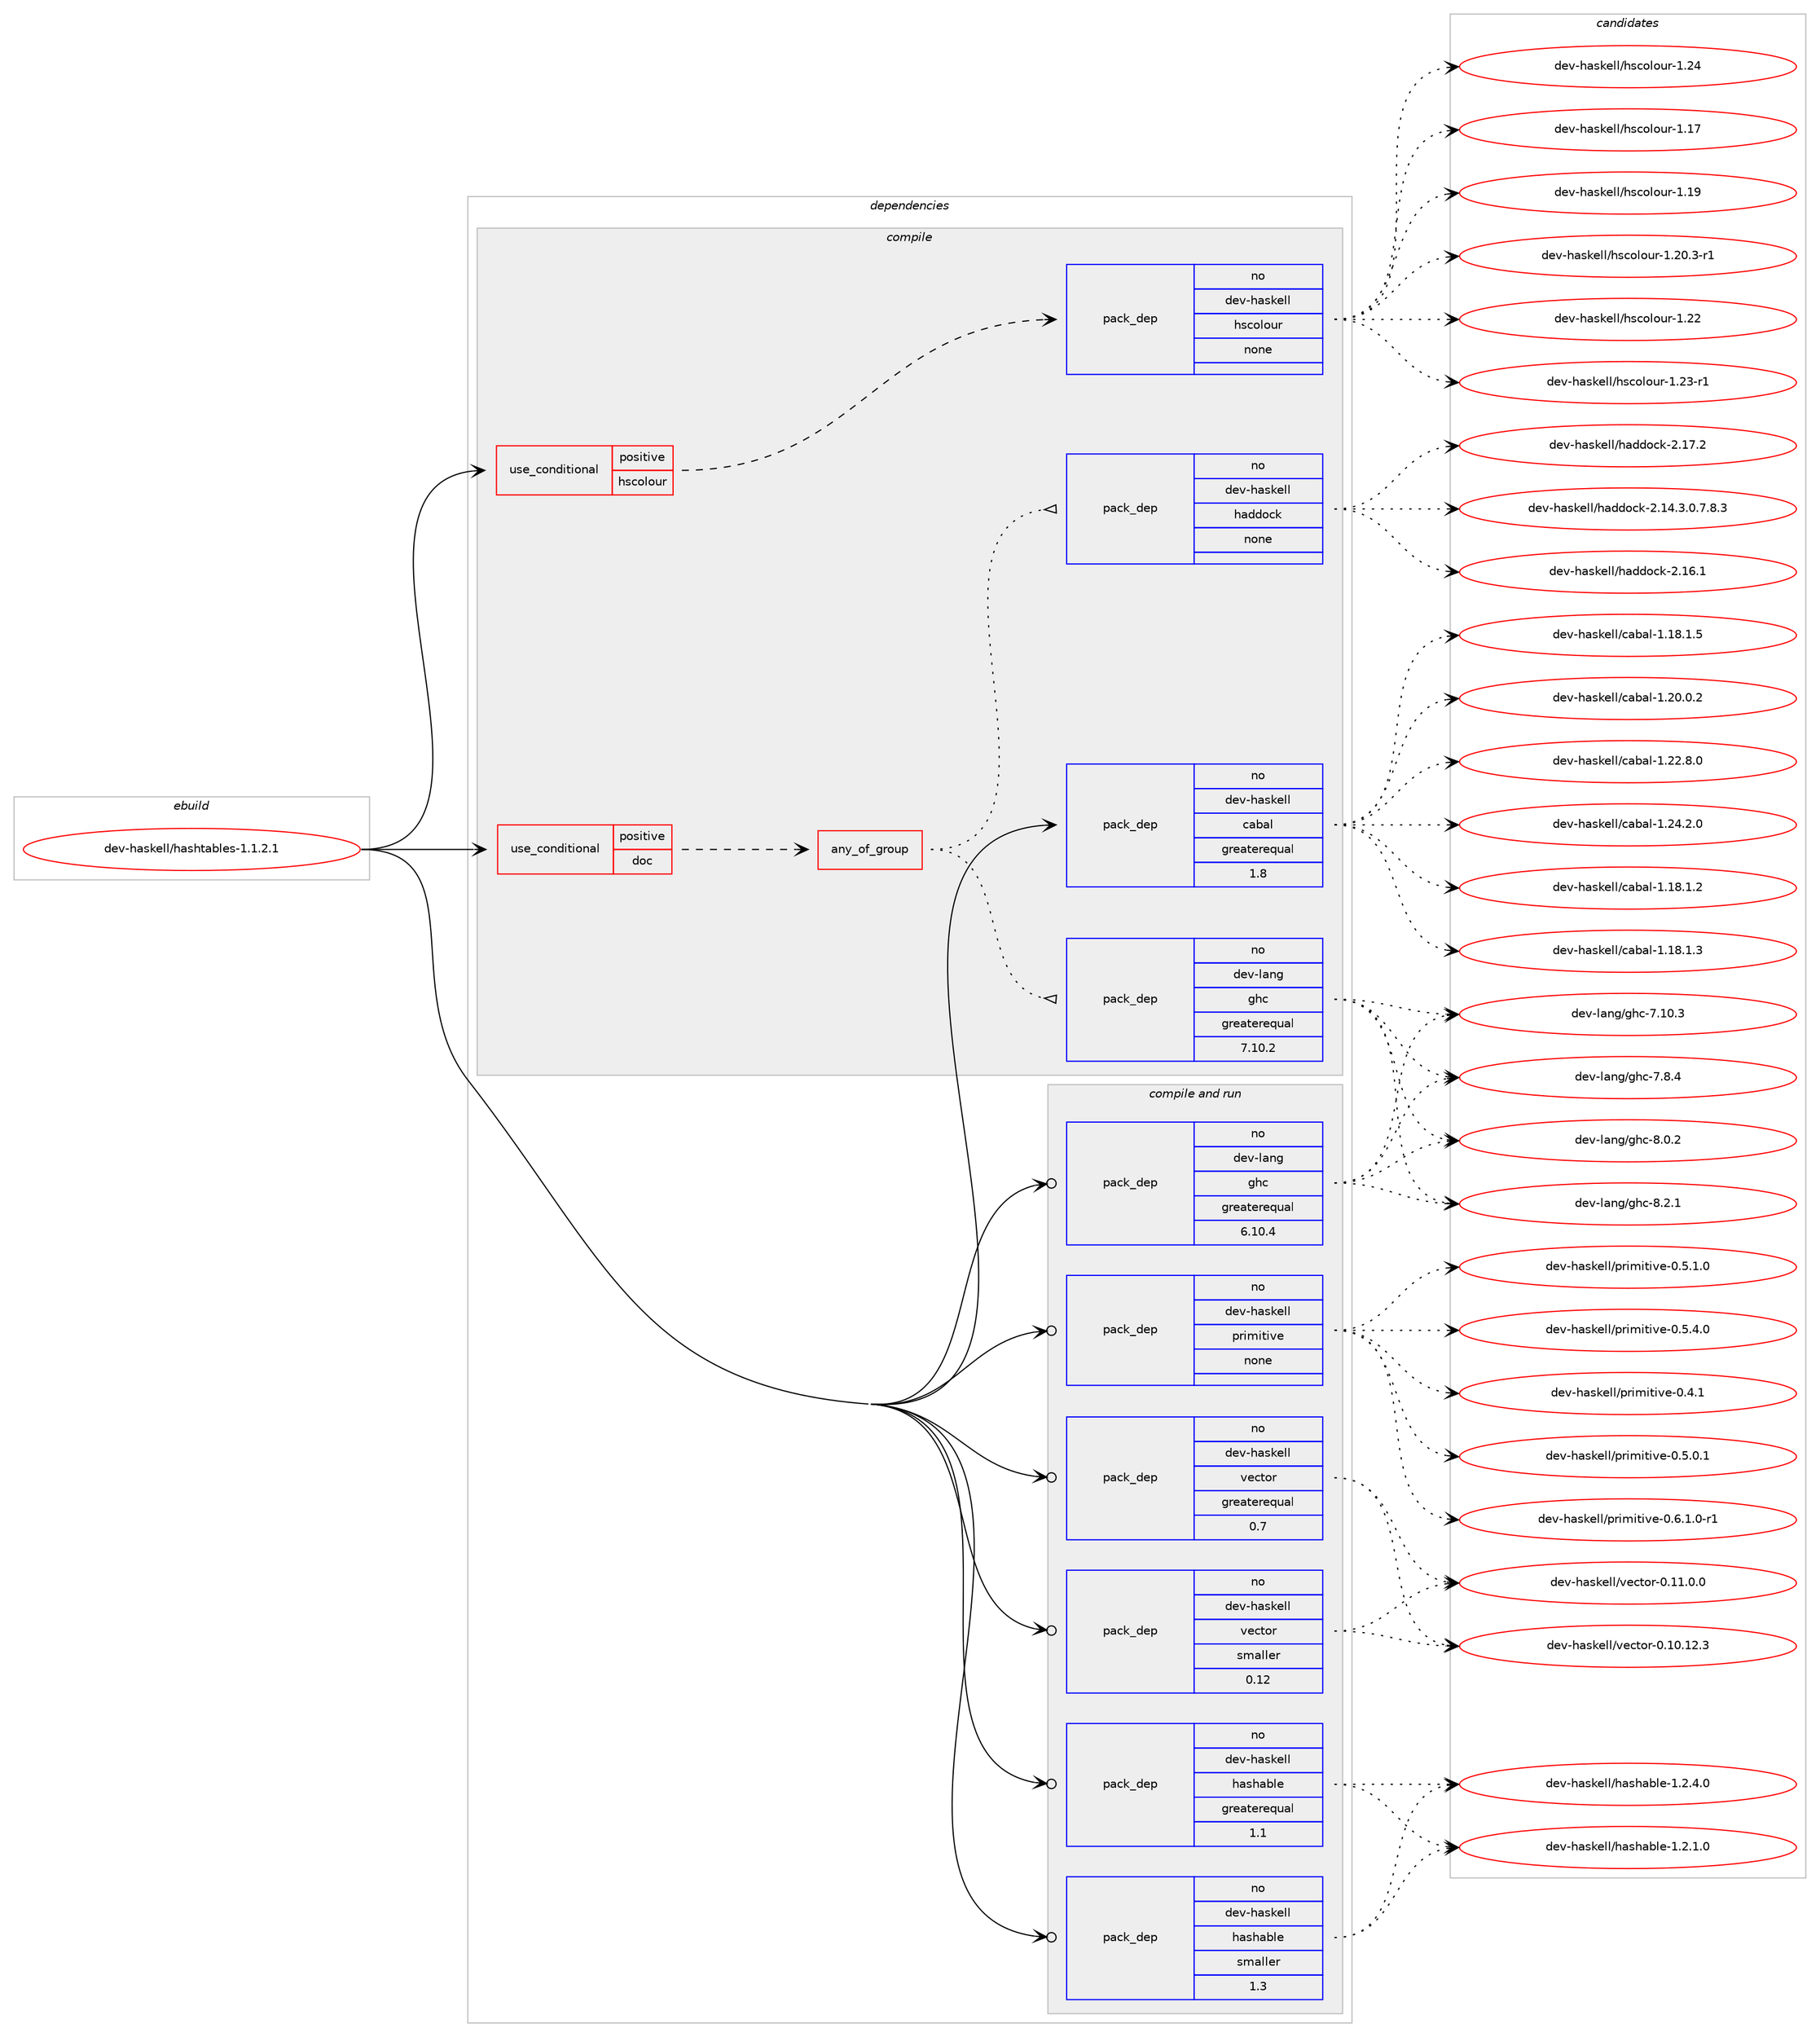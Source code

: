 digraph prolog {

# *************
# Graph options
# *************

newrank=true;
concentrate=true;
compound=true;
graph [rankdir=LR,fontname=Helvetica,fontsize=10,ranksep=1.5];#, ranksep=2.5, nodesep=0.2];
edge  [arrowhead=vee];
node  [fontname=Helvetica,fontsize=10];

# **********
# The ebuild
# **********

subgraph cluster_leftcol {
color=gray;
rank=same;
label=<<i>ebuild</i>>;
id [label="dev-haskell/hashtables-1.1.2.1", color=red, width=4, href="../dev-haskell/hashtables-1.1.2.1.svg"];
}

# ****************
# The dependencies
# ****************

subgraph cluster_midcol {
color=gray;
label=<<i>dependencies</i>>;
subgraph cluster_compile {
fillcolor="#eeeeee";
style=filled;
label=<<i>compile</i>>;
subgraph cond19127 {
dependency82158 [label=<<TABLE BORDER="0" CELLBORDER="1" CELLSPACING="0" CELLPADDING="4"><TR><TD ROWSPAN="3" CELLPADDING="10">use_conditional</TD></TR><TR><TD>positive</TD></TR><TR><TD>doc</TD></TR></TABLE>>, shape=none, color=red];
subgraph any2093 {
dependency82159 [label=<<TABLE BORDER="0" CELLBORDER="1" CELLSPACING="0" CELLPADDING="4"><TR><TD CELLPADDING="10">any_of_group</TD></TR></TABLE>>, shape=none, color=red];subgraph pack60908 {
dependency82160 [label=<<TABLE BORDER="0" CELLBORDER="1" CELLSPACING="0" CELLPADDING="4" WIDTH="220"><TR><TD ROWSPAN="6" CELLPADDING="30">pack_dep</TD></TR><TR><TD WIDTH="110">no</TD></TR><TR><TD>dev-haskell</TD></TR><TR><TD>haddock</TD></TR><TR><TD>none</TD></TR><TR><TD></TD></TR></TABLE>>, shape=none, color=blue];
}
dependency82159:e -> dependency82160:w [weight=20,style="dotted",arrowhead="oinv"];
subgraph pack60909 {
dependency82161 [label=<<TABLE BORDER="0" CELLBORDER="1" CELLSPACING="0" CELLPADDING="4" WIDTH="220"><TR><TD ROWSPAN="6" CELLPADDING="30">pack_dep</TD></TR><TR><TD WIDTH="110">no</TD></TR><TR><TD>dev-lang</TD></TR><TR><TD>ghc</TD></TR><TR><TD>greaterequal</TD></TR><TR><TD>7.10.2</TD></TR></TABLE>>, shape=none, color=blue];
}
dependency82159:e -> dependency82161:w [weight=20,style="dotted",arrowhead="oinv"];
}
dependency82158:e -> dependency82159:w [weight=20,style="dashed",arrowhead="vee"];
}
id:e -> dependency82158:w [weight=20,style="solid",arrowhead="vee"];
subgraph cond19128 {
dependency82162 [label=<<TABLE BORDER="0" CELLBORDER="1" CELLSPACING="0" CELLPADDING="4"><TR><TD ROWSPAN="3" CELLPADDING="10">use_conditional</TD></TR><TR><TD>positive</TD></TR><TR><TD>hscolour</TD></TR></TABLE>>, shape=none, color=red];
subgraph pack60910 {
dependency82163 [label=<<TABLE BORDER="0" CELLBORDER="1" CELLSPACING="0" CELLPADDING="4" WIDTH="220"><TR><TD ROWSPAN="6" CELLPADDING="30">pack_dep</TD></TR><TR><TD WIDTH="110">no</TD></TR><TR><TD>dev-haskell</TD></TR><TR><TD>hscolour</TD></TR><TR><TD>none</TD></TR><TR><TD></TD></TR></TABLE>>, shape=none, color=blue];
}
dependency82162:e -> dependency82163:w [weight=20,style="dashed",arrowhead="vee"];
}
id:e -> dependency82162:w [weight=20,style="solid",arrowhead="vee"];
subgraph pack60911 {
dependency82164 [label=<<TABLE BORDER="0" CELLBORDER="1" CELLSPACING="0" CELLPADDING="4" WIDTH="220"><TR><TD ROWSPAN="6" CELLPADDING="30">pack_dep</TD></TR><TR><TD WIDTH="110">no</TD></TR><TR><TD>dev-haskell</TD></TR><TR><TD>cabal</TD></TR><TR><TD>greaterequal</TD></TR><TR><TD>1.8</TD></TR></TABLE>>, shape=none, color=blue];
}
id:e -> dependency82164:w [weight=20,style="solid",arrowhead="vee"];
}
subgraph cluster_compileandrun {
fillcolor="#eeeeee";
style=filled;
label=<<i>compile and run</i>>;
subgraph pack60912 {
dependency82165 [label=<<TABLE BORDER="0" CELLBORDER="1" CELLSPACING="0" CELLPADDING="4" WIDTH="220"><TR><TD ROWSPAN="6" CELLPADDING="30">pack_dep</TD></TR><TR><TD WIDTH="110">no</TD></TR><TR><TD>dev-haskell</TD></TR><TR><TD>hashable</TD></TR><TR><TD>greaterequal</TD></TR><TR><TD>1.1</TD></TR></TABLE>>, shape=none, color=blue];
}
id:e -> dependency82165:w [weight=20,style="solid",arrowhead="odotvee"];
subgraph pack60913 {
dependency82166 [label=<<TABLE BORDER="0" CELLBORDER="1" CELLSPACING="0" CELLPADDING="4" WIDTH="220"><TR><TD ROWSPAN="6" CELLPADDING="30">pack_dep</TD></TR><TR><TD WIDTH="110">no</TD></TR><TR><TD>dev-haskell</TD></TR><TR><TD>hashable</TD></TR><TR><TD>smaller</TD></TR><TR><TD>1.3</TD></TR></TABLE>>, shape=none, color=blue];
}
id:e -> dependency82166:w [weight=20,style="solid",arrowhead="odotvee"];
subgraph pack60914 {
dependency82167 [label=<<TABLE BORDER="0" CELLBORDER="1" CELLSPACING="0" CELLPADDING="4" WIDTH="220"><TR><TD ROWSPAN="6" CELLPADDING="30">pack_dep</TD></TR><TR><TD WIDTH="110">no</TD></TR><TR><TD>dev-haskell</TD></TR><TR><TD>primitive</TD></TR><TR><TD>none</TD></TR><TR><TD></TD></TR></TABLE>>, shape=none, color=blue];
}
id:e -> dependency82167:w [weight=20,style="solid",arrowhead="odotvee"];
subgraph pack60915 {
dependency82168 [label=<<TABLE BORDER="0" CELLBORDER="1" CELLSPACING="0" CELLPADDING="4" WIDTH="220"><TR><TD ROWSPAN="6" CELLPADDING="30">pack_dep</TD></TR><TR><TD WIDTH="110">no</TD></TR><TR><TD>dev-haskell</TD></TR><TR><TD>vector</TD></TR><TR><TD>greaterequal</TD></TR><TR><TD>0.7</TD></TR></TABLE>>, shape=none, color=blue];
}
id:e -> dependency82168:w [weight=20,style="solid",arrowhead="odotvee"];
subgraph pack60916 {
dependency82169 [label=<<TABLE BORDER="0" CELLBORDER="1" CELLSPACING="0" CELLPADDING="4" WIDTH="220"><TR><TD ROWSPAN="6" CELLPADDING="30">pack_dep</TD></TR><TR><TD WIDTH="110">no</TD></TR><TR><TD>dev-haskell</TD></TR><TR><TD>vector</TD></TR><TR><TD>smaller</TD></TR><TR><TD>0.12</TD></TR></TABLE>>, shape=none, color=blue];
}
id:e -> dependency82169:w [weight=20,style="solid",arrowhead="odotvee"];
subgraph pack60917 {
dependency82170 [label=<<TABLE BORDER="0" CELLBORDER="1" CELLSPACING="0" CELLPADDING="4" WIDTH="220"><TR><TD ROWSPAN="6" CELLPADDING="30">pack_dep</TD></TR><TR><TD WIDTH="110">no</TD></TR><TR><TD>dev-lang</TD></TR><TR><TD>ghc</TD></TR><TR><TD>greaterequal</TD></TR><TR><TD>6.10.4</TD></TR></TABLE>>, shape=none, color=blue];
}
id:e -> dependency82170:w [weight=20,style="solid",arrowhead="odotvee"];
}
subgraph cluster_run {
fillcolor="#eeeeee";
style=filled;
label=<<i>run</i>>;
}
}

# **************
# The candidates
# **************

subgraph cluster_choices {
rank=same;
color=gray;
label=<<i>candidates</i>>;

subgraph choice60908 {
color=black;
nodesep=1;
choice1001011184510497115107101108108471049710010011199107455046495246514648465546564651 [label="dev-haskell/haddock-2.14.3.0.7.8.3", color=red, width=4,href="../dev-haskell/haddock-2.14.3.0.7.8.3.svg"];
choice100101118451049711510710110810847104971001001119910745504649544649 [label="dev-haskell/haddock-2.16.1", color=red, width=4,href="../dev-haskell/haddock-2.16.1.svg"];
choice100101118451049711510710110810847104971001001119910745504649554650 [label="dev-haskell/haddock-2.17.2", color=red, width=4,href="../dev-haskell/haddock-2.17.2.svg"];
dependency82160:e -> choice1001011184510497115107101108108471049710010011199107455046495246514648465546564651:w [style=dotted,weight="100"];
dependency82160:e -> choice100101118451049711510710110810847104971001001119910745504649544649:w [style=dotted,weight="100"];
dependency82160:e -> choice100101118451049711510710110810847104971001001119910745504649554650:w [style=dotted,weight="100"];
}
subgraph choice60909 {
color=black;
nodesep=1;
choice1001011184510897110103471031049945554649484651 [label="dev-lang/ghc-7.10.3", color=red, width=4,href="../dev-lang/ghc-7.10.3.svg"];
choice10010111845108971101034710310499455546564652 [label="dev-lang/ghc-7.8.4", color=red, width=4,href="../dev-lang/ghc-7.8.4.svg"];
choice10010111845108971101034710310499455646484650 [label="dev-lang/ghc-8.0.2", color=red, width=4,href="../dev-lang/ghc-8.0.2.svg"];
choice10010111845108971101034710310499455646504649 [label="dev-lang/ghc-8.2.1", color=red, width=4,href="../dev-lang/ghc-8.2.1.svg"];
dependency82161:e -> choice1001011184510897110103471031049945554649484651:w [style=dotted,weight="100"];
dependency82161:e -> choice10010111845108971101034710310499455546564652:w [style=dotted,weight="100"];
dependency82161:e -> choice10010111845108971101034710310499455646484650:w [style=dotted,weight="100"];
dependency82161:e -> choice10010111845108971101034710310499455646504649:w [style=dotted,weight="100"];
}
subgraph choice60910 {
color=black;
nodesep=1;
choice100101118451049711510710110810847104115991111081111171144549464955 [label="dev-haskell/hscolour-1.17", color=red, width=4,href="../dev-haskell/hscolour-1.17.svg"];
choice100101118451049711510710110810847104115991111081111171144549464957 [label="dev-haskell/hscolour-1.19", color=red, width=4,href="../dev-haskell/hscolour-1.19.svg"];
choice10010111845104971151071011081084710411599111108111117114454946504846514511449 [label="dev-haskell/hscolour-1.20.3-r1", color=red, width=4,href="../dev-haskell/hscolour-1.20.3-r1.svg"];
choice100101118451049711510710110810847104115991111081111171144549465050 [label="dev-haskell/hscolour-1.22", color=red, width=4,href="../dev-haskell/hscolour-1.22.svg"];
choice1001011184510497115107101108108471041159911110811111711445494650514511449 [label="dev-haskell/hscolour-1.23-r1", color=red, width=4,href="../dev-haskell/hscolour-1.23-r1.svg"];
choice100101118451049711510710110810847104115991111081111171144549465052 [label="dev-haskell/hscolour-1.24", color=red, width=4,href="../dev-haskell/hscolour-1.24.svg"];
dependency82163:e -> choice100101118451049711510710110810847104115991111081111171144549464955:w [style=dotted,weight="100"];
dependency82163:e -> choice100101118451049711510710110810847104115991111081111171144549464957:w [style=dotted,weight="100"];
dependency82163:e -> choice10010111845104971151071011081084710411599111108111117114454946504846514511449:w [style=dotted,weight="100"];
dependency82163:e -> choice100101118451049711510710110810847104115991111081111171144549465050:w [style=dotted,weight="100"];
dependency82163:e -> choice1001011184510497115107101108108471041159911110811111711445494650514511449:w [style=dotted,weight="100"];
dependency82163:e -> choice100101118451049711510710110810847104115991111081111171144549465052:w [style=dotted,weight="100"];
}
subgraph choice60911 {
color=black;
nodesep=1;
choice10010111845104971151071011081084799979897108454946495646494650 [label="dev-haskell/cabal-1.18.1.2", color=red, width=4,href="../dev-haskell/cabal-1.18.1.2.svg"];
choice10010111845104971151071011081084799979897108454946495646494651 [label="dev-haskell/cabal-1.18.1.3", color=red, width=4,href="../dev-haskell/cabal-1.18.1.3.svg"];
choice10010111845104971151071011081084799979897108454946495646494653 [label="dev-haskell/cabal-1.18.1.5", color=red, width=4,href="../dev-haskell/cabal-1.18.1.5.svg"];
choice10010111845104971151071011081084799979897108454946504846484650 [label="dev-haskell/cabal-1.20.0.2", color=red, width=4,href="../dev-haskell/cabal-1.20.0.2.svg"];
choice10010111845104971151071011081084799979897108454946505046564648 [label="dev-haskell/cabal-1.22.8.0", color=red, width=4,href="../dev-haskell/cabal-1.22.8.0.svg"];
choice10010111845104971151071011081084799979897108454946505246504648 [label="dev-haskell/cabal-1.24.2.0", color=red, width=4,href="../dev-haskell/cabal-1.24.2.0.svg"];
dependency82164:e -> choice10010111845104971151071011081084799979897108454946495646494650:w [style=dotted,weight="100"];
dependency82164:e -> choice10010111845104971151071011081084799979897108454946495646494651:w [style=dotted,weight="100"];
dependency82164:e -> choice10010111845104971151071011081084799979897108454946495646494653:w [style=dotted,weight="100"];
dependency82164:e -> choice10010111845104971151071011081084799979897108454946504846484650:w [style=dotted,weight="100"];
dependency82164:e -> choice10010111845104971151071011081084799979897108454946505046564648:w [style=dotted,weight="100"];
dependency82164:e -> choice10010111845104971151071011081084799979897108454946505246504648:w [style=dotted,weight="100"];
}
subgraph choice60912 {
color=black;
nodesep=1;
choice1001011184510497115107101108108471049711510497981081014549465046494648 [label="dev-haskell/hashable-1.2.1.0", color=red, width=4,href="../dev-haskell/hashable-1.2.1.0.svg"];
choice1001011184510497115107101108108471049711510497981081014549465046524648 [label="dev-haskell/hashable-1.2.4.0", color=red, width=4,href="../dev-haskell/hashable-1.2.4.0.svg"];
dependency82165:e -> choice1001011184510497115107101108108471049711510497981081014549465046494648:w [style=dotted,weight="100"];
dependency82165:e -> choice1001011184510497115107101108108471049711510497981081014549465046524648:w [style=dotted,weight="100"];
}
subgraph choice60913 {
color=black;
nodesep=1;
choice1001011184510497115107101108108471049711510497981081014549465046494648 [label="dev-haskell/hashable-1.2.1.0", color=red, width=4,href="../dev-haskell/hashable-1.2.1.0.svg"];
choice1001011184510497115107101108108471049711510497981081014549465046524648 [label="dev-haskell/hashable-1.2.4.0", color=red, width=4,href="../dev-haskell/hashable-1.2.4.0.svg"];
dependency82166:e -> choice1001011184510497115107101108108471049711510497981081014549465046494648:w [style=dotted,weight="100"];
dependency82166:e -> choice1001011184510497115107101108108471049711510497981081014549465046524648:w [style=dotted,weight="100"];
}
subgraph choice60914 {
color=black;
nodesep=1;
choice100101118451049711510710110810847112114105109105116105118101454846524649 [label="dev-haskell/primitive-0.4.1", color=red, width=4,href="../dev-haskell/primitive-0.4.1.svg"];
choice1001011184510497115107101108108471121141051091051161051181014548465346484649 [label="dev-haskell/primitive-0.5.0.1", color=red, width=4,href="../dev-haskell/primitive-0.5.0.1.svg"];
choice1001011184510497115107101108108471121141051091051161051181014548465346494648 [label="dev-haskell/primitive-0.5.1.0", color=red, width=4,href="../dev-haskell/primitive-0.5.1.0.svg"];
choice1001011184510497115107101108108471121141051091051161051181014548465346524648 [label="dev-haskell/primitive-0.5.4.0", color=red, width=4,href="../dev-haskell/primitive-0.5.4.0.svg"];
choice10010111845104971151071011081084711211410510910511610511810145484654464946484511449 [label="dev-haskell/primitive-0.6.1.0-r1", color=red, width=4,href="../dev-haskell/primitive-0.6.1.0-r1.svg"];
dependency82167:e -> choice100101118451049711510710110810847112114105109105116105118101454846524649:w [style=dotted,weight="100"];
dependency82167:e -> choice1001011184510497115107101108108471121141051091051161051181014548465346484649:w [style=dotted,weight="100"];
dependency82167:e -> choice1001011184510497115107101108108471121141051091051161051181014548465346494648:w [style=dotted,weight="100"];
dependency82167:e -> choice1001011184510497115107101108108471121141051091051161051181014548465346524648:w [style=dotted,weight="100"];
dependency82167:e -> choice10010111845104971151071011081084711211410510910511610511810145484654464946484511449:w [style=dotted,weight="100"];
}
subgraph choice60915 {
color=black;
nodesep=1;
choice1001011184510497115107101108108471181019911611111445484649484649504651 [label="dev-haskell/vector-0.10.12.3", color=red, width=4,href="../dev-haskell/vector-0.10.12.3.svg"];
choice10010111845104971151071011081084711810199116111114454846494946484648 [label="dev-haskell/vector-0.11.0.0", color=red, width=4,href="../dev-haskell/vector-0.11.0.0.svg"];
dependency82168:e -> choice1001011184510497115107101108108471181019911611111445484649484649504651:w [style=dotted,weight="100"];
dependency82168:e -> choice10010111845104971151071011081084711810199116111114454846494946484648:w [style=dotted,weight="100"];
}
subgraph choice60916 {
color=black;
nodesep=1;
choice1001011184510497115107101108108471181019911611111445484649484649504651 [label="dev-haskell/vector-0.10.12.3", color=red, width=4,href="../dev-haskell/vector-0.10.12.3.svg"];
choice10010111845104971151071011081084711810199116111114454846494946484648 [label="dev-haskell/vector-0.11.0.0", color=red, width=4,href="../dev-haskell/vector-0.11.0.0.svg"];
dependency82169:e -> choice1001011184510497115107101108108471181019911611111445484649484649504651:w [style=dotted,weight="100"];
dependency82169:e -> choice10010111845104971151071011081084711810199116111114454846494946484648:w [style=dotted,weight="100"];
}
subgraph choice60917 {
color=black;
nodesep=1;
choice1001011184510897110103471031049945554649484651 [label="dev-lang/ghc-7.10.3", color=red, width=4,href="../dev-lang/ghc-7.10.3.svg"];
choice10010111845108971101034710310499455546564652 [label="dev-lang/ghc-7.8.4", color=red, width=4,href="../dev-lang/ghc-7.8.4.svg"];
choice10010111845108971101034710310499455646484650 [label="dev-lang/ghc-8.0.2", color=red, width=4,href="../dev-lang/ghc-8.0.2.svg"];
choice10010111845108971101034710310499455646504649 [label="dev-lang/ghc-8.2.1", color=red, width=4,href="../dev-lang/ghc-8.2.1.svg"];
dependency82170:e -> choice1001011184510897110103471031049945554649484651:w [style=dotted,weight="100"];
dependency82170:e -> choice10010111845108971101034710310499455546564652:w [style=dotted,weight="100"];
dependency82170:e -> choice10010111845108971101034710310499455646484650:w [style=dotted,weight="100"];
dependency82170:e -> choice10010111845108971101034710310499455646504649:w [style=dotted,weight="100"];
}
}

}

